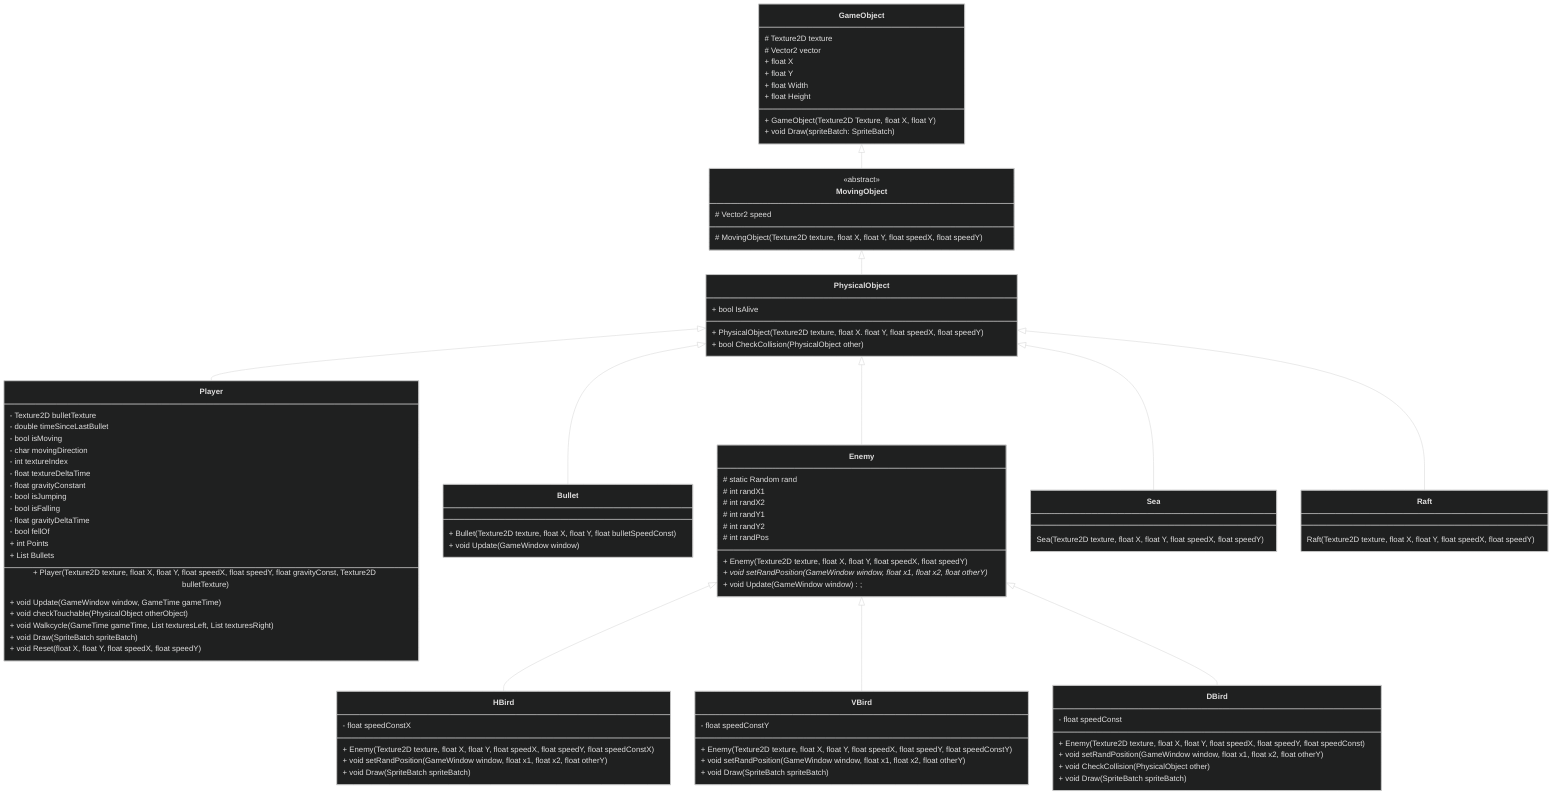 %%{
  init: {
    'theme': 'dark'
  }
}%%
classDiagram
    class GameObject {
        # Texture2D texture
        # Vector2 vector
        + float X
        + float Y
        + float Width
        + float Height
        + GameObject(Texture2D Texture, float X, float Y)
        + void Draw(spriteBatch: SpriteBatch)
    }

    class MovingObject {
        <<abstract>>
        # Vector2 speed
        # MovingObject(Texture2D texture, float X, float Y, float speedX, float speedY)
    }

    class PhysicalObject {
        + bool IsAlive
        + PhysicalObject(Texture2D texture, float X. float Y, float speedX, float speedY)
        + bool CheckCollision(PhysicalObject other)
    }

    class Player {
        - Texture2D bulletTexture
        - double timeSinceLastBullet
        - bool isMoving
        - char movingDirection
        - int textureIndex
        - float textureDeltaTime
        - float gravityConstant
        - bool isJumping
        - bool isFalling
        - float gravityDeltaTime
        - bool fellOf
        + int Points
        + List<Bullet> Bullets
        + Player(Texture2D texture, float X, float Y, float speedX, float speedY, float gravityConst, Texture2D bulletTexture)
        + void Update(GameWindow window, GameTime gameTime)
        + void checkTouchable(PhysicalObject otherObject)
        + void Walkcycle(GameTime gameTime, List<Texture2D> texturesLeft, List<Texture2D> texturesRight)
        + void Draw(SpriteBatch spriteBatch)
        + void Reset(float X, float Y, float speedX, float speedY)
    }

    class Bullet {
        + Bullet(Texture2D texture, float X, float Y, float bulletSpeedConst)
        + void Update(GameWindow window)
    }

    class Enemy {
        # static Random rand
        # int randX1
        # int randX2
        # int randY1
        # int randY2
        # int randPos
        + Enemy(Texture2D texture, float X, float Y, float speedX, float speedY)
        + void setRandPosition(GameWindow window, float x1, float x2, float otherY)*
        + void Update(GameWindow window);
    }

    class HBird {
        - float speedConstX
        + Enemy(Texture2D texture, float X, float Y, float speedX, float speedY, float speedConstX)
        + void setRandPosition(GameWindow window, float x1, float x2, float otherY)
        + void Draw(SpriteBatch spriteBatch)
    }

    class VBird {
        - float speedConstY
        + Enemy(Texture2D texture, float X, float Y, float speedX, float speedY, float speedConstY)
        + void setRandPosition(GameWindow window, float x1, float x2, float otherY)
        + void Draw(SpriteBatch spriteBatch)
    }

    class DBird {
        - float speedConst
        + Enemy(Texture2D texture, float X, float Y, float speedX, float speedY, float speedConst)
        + void setRandPosition(GameWindow window, float x1, float x2, float otherY)
        + void CheckCollision(PhysicalObject other)
        + void Draw(SpriteBatch spriteBatch)
    }
    
    class Sea {
        Sea(Texture2D texture, float X, float Y, float speedX, float speedY)
    }

    class Raft {
        Raft(Texture2D texture, float X, float Y, float speedX, float speedY)
    }
    
    GameObject <|-- MovingObject
    MovingObject <|-- PhysicalObject
    PhysicalObject <|--  Sea
    PhysicalObject <|--  Raft
    PhysicalObject <|--  Player
    PhysicalObject <|--  Bullet
    PhysicalObject <|--  Enemy
    Enemy <|-- HBird
    Enemy <|-- VBird
    Enemy <|-- DBird